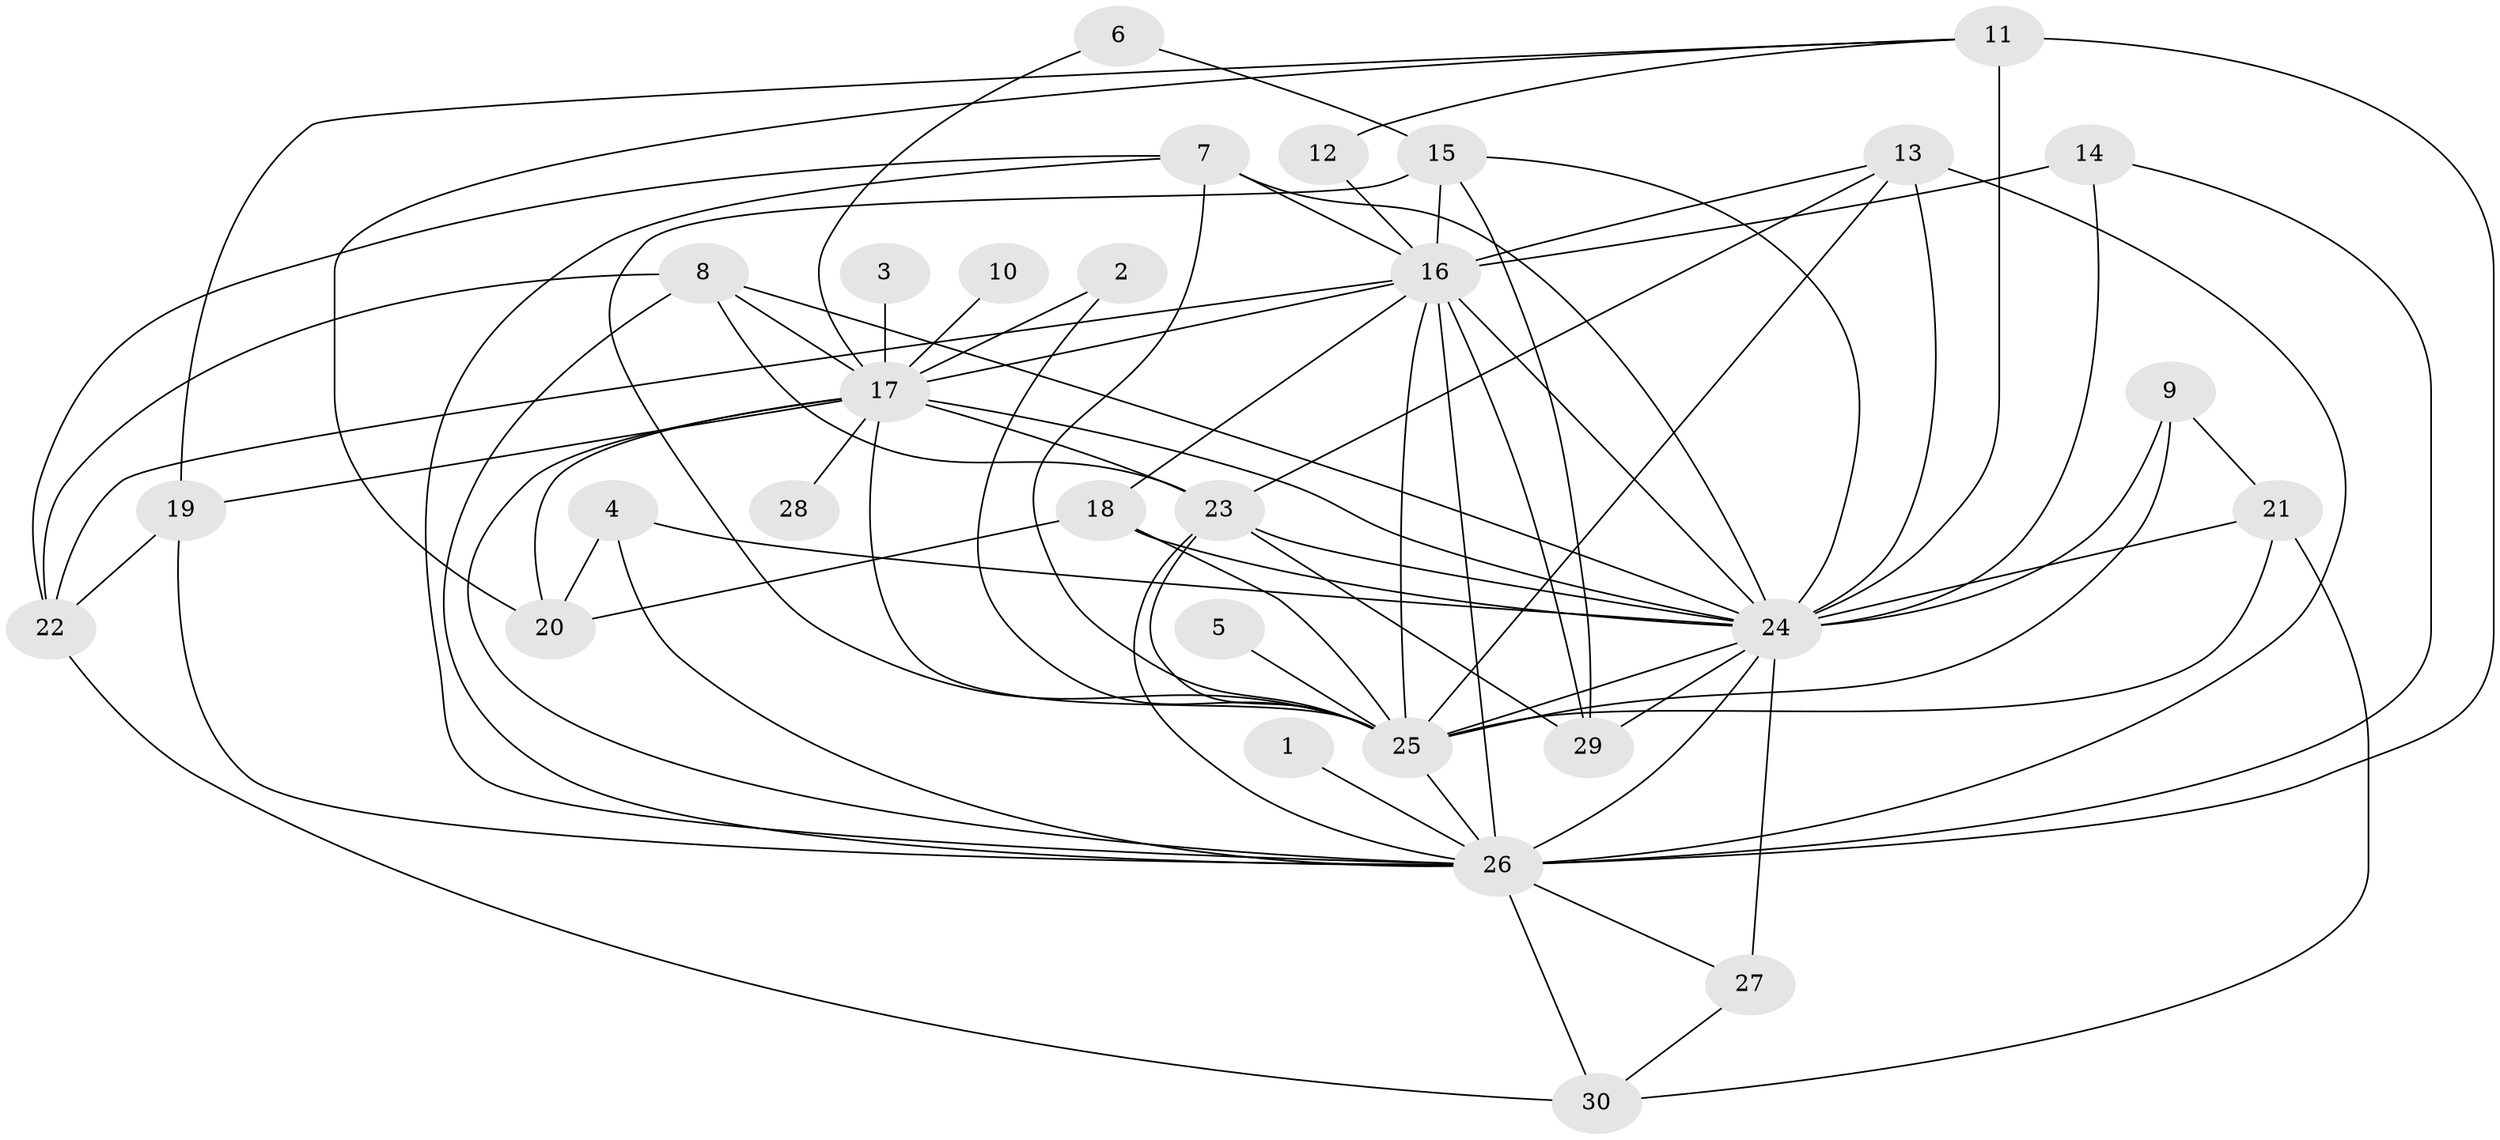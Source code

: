 // original degree distribution, {18: 0.030927835051546393, 19: 0.030927835051546393, 27: 0.010309278350515464, 23: 0.010309278350515464, 13: 0.010309278350515464, 24: 0.010309278350515464, 8: 0.010309278350515464, 3: 0.17525773195876287, 6: 0.05154639175257732, 2: 0.5463917525773195, 4: 0.10309278350515463, 5: 0.010309278350515464}
// Generated by graph-tools (version 1.1) at 2025/36/03/04/25 23:36:34]
// undirected, 30 vertices, 77 edges
graph export_dot {
  node [color=gray90,style=filled];
  1;
  2;
  3;
  4;
  5;
  6;
  7;
  8;
  9;
  10;
  11;
  12;
  13;
  14;
  15;
  16;
  17;
  18;
  19;
  20;
  21;
  22;
  23;
  24;
  25;
  26;
  27;
  28;
  29;
  30;
  1 -- 26 [weight=2.0];
  2 -- 17 [weight=1.0];
  2 -- 25 [weight=1.0];
  3 -- 17 [weight=1.0];
  4 -- 20 [weight=1.0];
  4 -- 24 [weight=1.0];
  4 -- 26 [weight=1.0];
  5 -- 25 [weight=1.0];
  6 -- 15 [weight=1.0];
  6 -- 17 [weight=1.0];
  7 -- 16 [weight=1.0];
  7 -- 22 [weight=2.0];
  7 -- 24 [weight=1.0];
  7 -- 25 [weight=2.0];
  7 -- 26 [weight=1.0];
  8 -- 17 [weight=1.0];
  8 -- 22 [weight=1.0];
  8 -- 23 [weight=1.0];
  8 -- 24 [weight=1.0];
  8 -- 26 [weight=1.0];
  9 -- 21 [weight=1.0];
  9 -- 24 [weight=2.0];
  9 -- 25 [weight=1.0];
  10 -- 17 [weight=1.0];
  11 -- 12 [weight=1.0];
  11 -- 19 [weight=1.0];
  11 -- 20 [weight=2.0];
  11 -- 24 [weight=1.0];
  11 -- 26 [weight=4.0];
  12 -- 16 [weight=1.0];
  13 -- 16 [weight=1.0];
  13 -- 23 [weight=1.0];
  13 -- 24 [weight=3.0];
  13 -- 25 [weight=1.0];
  13 -- 26 [weight=1.0];
  14 -- 16 [weight=3.0];
  14 -- 24 [weight=1.0];
  14 -- 26 [weight=1.0];
  15 -- 16 [weight=2.0];
  15 -- 24 [weight=1.0];
  15 -- 25 [weight=2.0];
  15 -- 29 [weight=1.0];
  16 -- 17 [weight=5.0];
  16 -- 18 [weight=1.0];
  16 -- 22 [weight=1.0];
  16 -- 24 [weight=6.0];
  16 -- 25 [weight=5.0];
  16 -- 26 [weight=6.0];
  16 -- 29 [weight=1.0];
  17 -- 19 [weight=2.0];
  17 -- 20 [weight=1.0];
  17 -- 23 [weight=1.0];
  17 -- 24 [weight=4.0];
  17 -- 25 [weight=2.0];
  17 -- 26 [weight=4.0];
  17 -- 28 [weight=1.0];
  18 -- 20 [weight=1.0];
  18 -- 24 [weight=1.0];
  18 -- 25 [weight=2.0];
  19 -- 22 [weight=1.0];
  19 -- 26 [weight=1.0];
  21 -- 24 [weight=1.0];
  21 -- 25 [weight=1.0];
  21 -- 30 [weight=1.0];
  22 -- 30 [weight=1.0];
  23 -- 24 [weight=2.0];
  23 -- 25 [weight=1.0];
  23 -- 26 [weight=1.0];
  23 -- 29 [weight=1.0];
  24 -- 25 [weight=8.0];
  24 -- 26 [weight=8.0];
  24 -- 27 [weight=3.0];
  24 -- 29 [weight=1.0];
  25 -- 26 [weight=4.0];
  26 -- 27 [weight=2.0];
  26 -- 30 [weight=1.0];
  27 -- 30 [weight=1.0];
}
